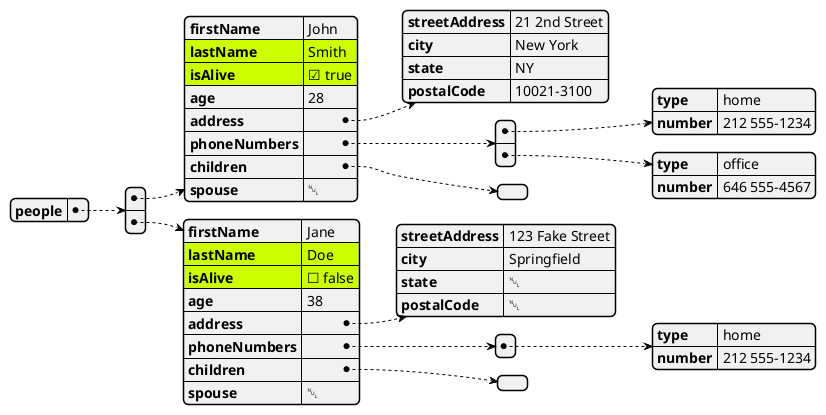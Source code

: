 @startjson

'Example JSON visualisation
'For documentation see https://plantuml.com/json

#highlight "people" / "0" / "lastName"
#highlight "people" / "0" / "isAlive"
#highlight "people" / "1" / "lastName"
#highlight "people" / "1" / "isAlive"
{
  "people" : [
    {
      "firstName": "John",
      "lastName": "Smith",
      "isAlive": true,
      "age": 28,
      "address": {
        "streetAddress": "21 2nd Street",
        "city": "New York",
        "state": "NY",
        "postalCode": "10021-3100"
      },
      "phoneNumbers": [
        {
          "type": "home",
          "number": "212 555-1234"
        },
        {
          "type": "office",
          "number": "646 555-4567"
        }
      ],
      "children": [],
      "spouse": null
    },
    {
      "firstName": "Jane",
      "lastName": "Doe",
      "isAlive": false,
      "age": 38,
      "address": {
        "streetAddress": "123 Fake Street",
        "city": "Springfield",
        "state": null,
        "postalCode": null
      },
      "phoneNumbers": [
        {
          "type": "home",
          "number": "212 555-1234"
        }
      ],
      "children": [],
      "spouse": null
    }
  ]
}
@endjson
